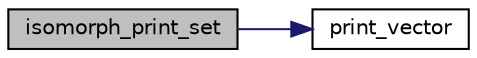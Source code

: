 digraph "isomorph_print_set"
{
  edge [fontname="Helvetica",fontsize="10",labelfontname="Helvetica",labelfontsize="10"];
  node [fontname="Helvetica",fontsize="10",shape=record];
  rankdir="LR";
  Node2414 [label="isomorph_print_set",height=0.2,width=0.4,color="black", fillcolor="grey75", style="filled", fontcolor="black"];
  Node2414 -> Node2415 [color="midnightblue",fontsize="10",style="solid",fontname="Helvetica"];
  Node2415 [label="print_vector",height=0.2,width=0.4,color="black", fillcolor="white", style="filled",URL="$d5/db4/io__and__os_8h.html#ad7f511f49e0835bbdc09a1a44cada389"];
}
